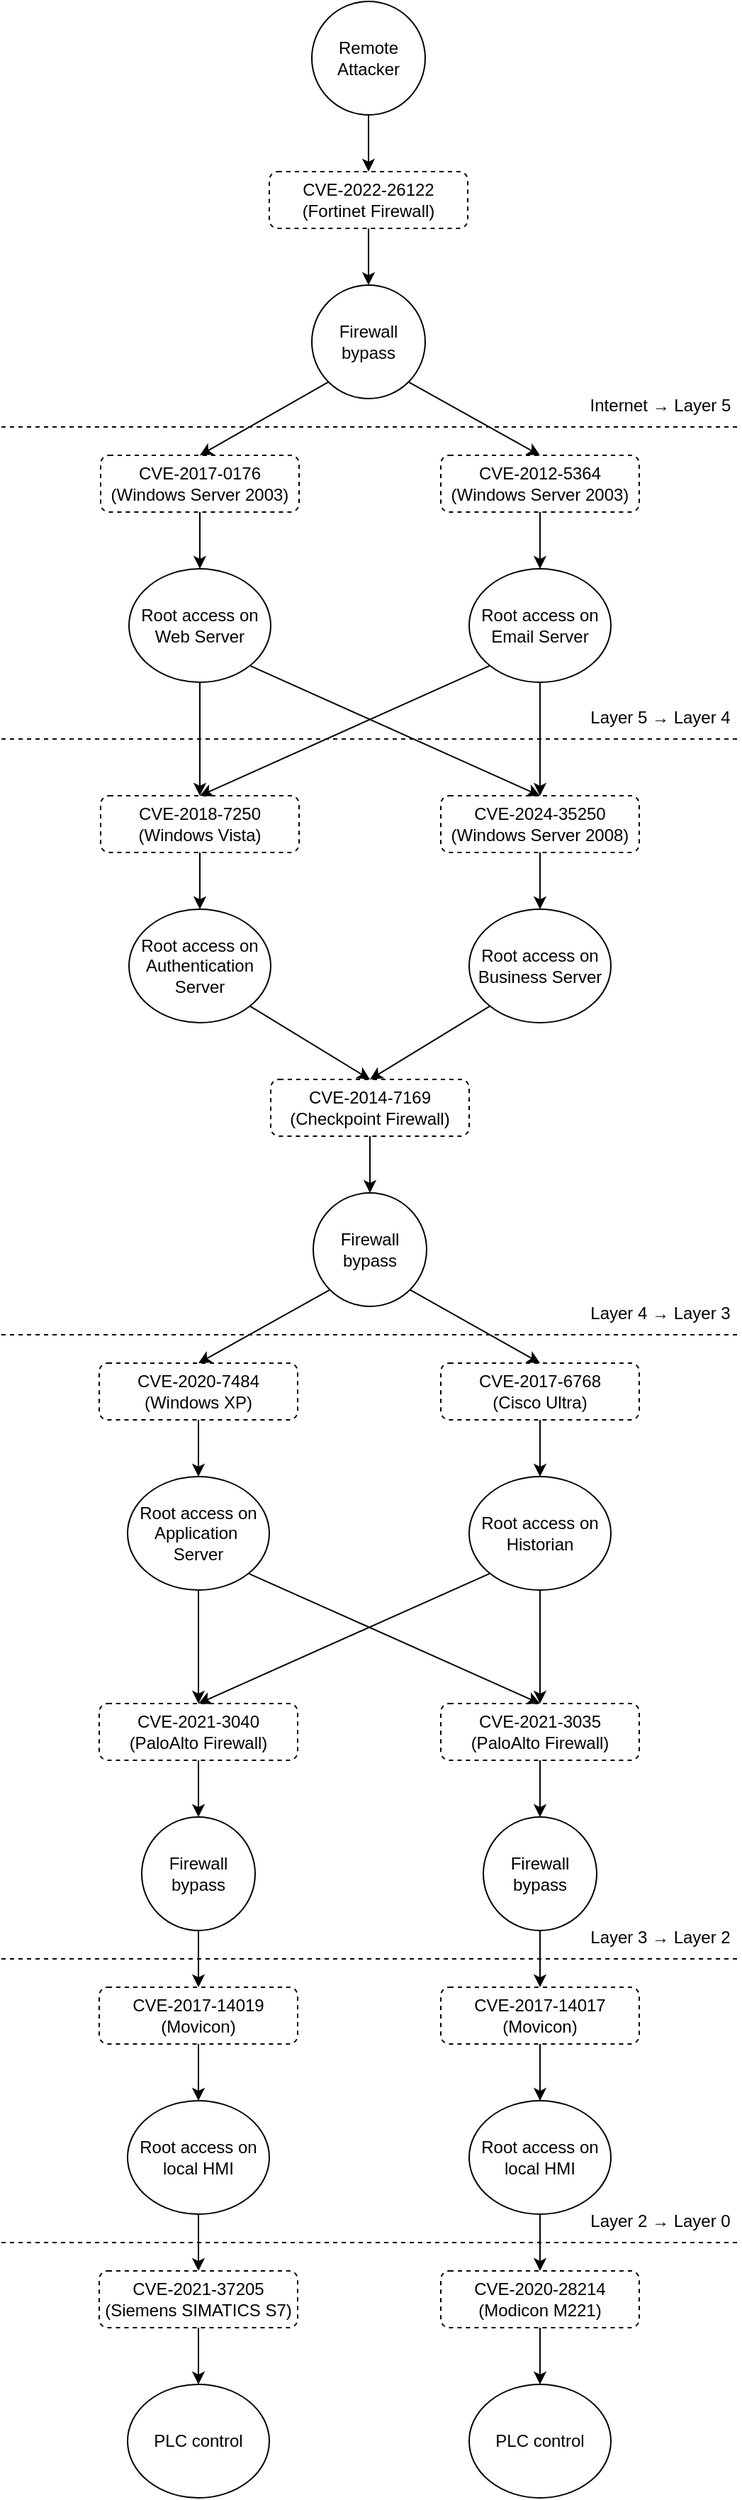 <mxfile version="26.0.10">
  <diagram name="Page-1" id="9k-IEx8qFlRa89Zqpq8V">
    <mxGraphModel dx="863" dy="520" grid="1" gridSize="10" guides="1" tooltips="1" connect="0" arrows="1" fold="1" page="1" pageScale="1" pageWidth="827" pageHeight="1169" math="0" shadow="0">
      <root>
        <mxCell id="0" />
        <mxCell id="1" parent="0" />
        <mxCell id="0E0gGR5pdM14edaChChj-35" style="edgeStyle=orthogonalEdgeStyle;rounded=0;orthogonalLoop=1;jettySize=auto;html=1;exitX=0.5;exitY=1;exitDx=0;exitDy=0;entryX=0.5;entryY=0;entryDx=0;entryDy=0;" edge="1" parent="1" source="0E0gGR5pdM14edaChChj-1" target="0E0gGR5pdM14edaChChj-2">
          <mxGeometry relative="1" as="geometry" />
        </mxCell>
        <mxCell id="0E0gGR5pdM14edaChChj-1" value="Remote Attacker" style="ellipse;whiteSpace=wrap;html=1;" vertex="1" parent="1">
          <mxGeometry x="359" y="40" width="80" height="80" as="geometry" />
        </mxCell>
        <mxCell id="0E0gGR5pdM14edaChChj-37" value="" style="edgeStyle=orthogonalEdgeStyle;rounded=0;orthogonalLoop=1;jettySize=auto;html=1;" edge="1" parent="1" source="0E0gGR5pdM14edaChChj-2" target="0E0gGR5pdM14edaChChj-14">
          <mxGeometry relative="1" as="geometry" />
        </mxCell>
        <mxCell id="0E0gGR5pdM14edaChChj-2" value="CVE-2022-26122&lt;div&gt;(Fortinet Firewall)&lt;/div&gt;" style="rounded=1;whiteSpace=wrap;html=1;dashed=1;" vertex="1" parent="1">
          <mxGeometry x="329" y="160" width="140" height="40" as="geometry" />
        </mxCell>
        <mxCell id="0E0gGR5pdM14edaChChj-3" value="Firewall bypass" style="ellipse;whiteSpace=wrap;html=1;" vertex="1" parent="1">
          <mxGeometry x="360" y="880" width="80" height="80" as="geometry" />
        </mxCell>
        <mxCell id="0E0gGR5pdM14edaChChj-40" style="edgeStyle=orthogonalEdgeStyle;rounded=0;orthogonalLoop=1;jettySize=auto;html=1;exitX=0.5;exitY=1;exitDx=0;exitDy=0;entryX=0.5;entryY=0;entryDx=0;entryDy=0;" edge="1" parent="1" source="0E0gGR5pdM14edaChChj-4" target="0E0gGR5pdM14edaChChj-6">
          <mxGeometry relative="1" as="geometry" />
        </mxCell>
        <mxCell id="0E0gGR5pdM14edaChChj-4" value="CVE-2017-0176&lt;div&gt;(Windows Server 2003)&lt;/div&gt;" style="rounded=1;whiteSpace=wrap;html=1;dashed=1;" vertex="1" parent="1">
          <mxGeometry x="210" y="360" width="140" height="40" as="geometry" />
        </mxCell>
        <mxCell id="0E0gGR5pdM14edaChChj-41" value="" style="edgeStyle=orthogonalEdgeStyle;rounded=0;orthogonalLoop=1;jettySize=auto;html=1;" edge="1" parent="1" source="0E0gGR5pdM14edaChChj-5" target="0E0gGR5pdM14edaChChj-7">
          <mxGeometry relative="1" as="geometry" />
        </mxCell>
        <mxCell id="0E0gGR5pdM14edaChChj-5" value="CVE-2012-5364&lt;div&gt;(Windows Server 2003)&lt;/div&gt;" style="rounded=1;whiteSpace=wrap;html=1;dashed=1;" vertex="1" parent="1">
          <mxGeometry x="450" y="360" width="140" height="40" as="geometry" />
        </mxCell>
        <mxCell id="0E0gGR5pdM14edaChChj-49" value="" style="edgeStyle=orthogonalEdgeStyle;rounded=0;orthogonalLoop=1;jettySize=auto;html=1;" edge="1" parent="1" source="0E0gGR5pdM14edaChChj-6" target="0E0gGR5pdM14edaChChj-9">
          <mxGeometry relative="1" as="geometry" />
        </mxCell>
        <mxCell id="0E0gGR5pdM14edaChChj-6" value="Root access on Web Server" style="ellipse;whiteSpace=wrap;html=1;" vertex="1" parent="1">
          <mxGeometry x="230" y="440" width="100" height="80" as="geometry" />
        </mxCell>
        <mxCell id="0E0gGR5pdM14edaChChj-50" value="" style="edgeStyle=orthogonalEdgeStyle;rounded=0;orthogonalLoop=1;jettySize=auto;html=1;" edge="1" parent="1" source="0E0gGR5pdM14edaChChj-7" target="0E0gGR5pdM14edaChChj-10">
          <mxGeometry relative="1" as="geometry" />
        </mxCell>
        <mxCell id="0E0gGR5pdM14edaChChj-7" value="Root access on Email Server" style="ellipse;whiteSpace=wrap;html=1;" vertex="1" parent="1">
          <mxGeometry x="470" y="440" width="100" height="80" as="geometry" />
        </mxCell>
        <mxCell id="0E0gGR5pdM14edaChChj-51" value="" style="edgeStyle=orthogonalEdgeStyle;rounded=0;orthogonalLoop=1;jettySize=auto;html=1;" edge="1" parent="1" source="0E0gGR5pdM14edaChChj-9" target="0E0gGR5pdM14edaChChj-11">
          <mxGeometry relative="1" as="geometry" />
        </mxCell>
        <mxCell id="0E0gGR5pdM14edaChChj-9" value="CVE-2018-7250&lt;div&gt;(Windows Vista)&lt;/div&gt;" style="rounded=1;whiteSpace=wrap;html=1;dashed=1;" vertex="1" parent="1">
          <mxGeometry x="210" y="600" width="140" height="40" as="geometry" />
        </mxCell>
        <mxCell id="0E0gGR5pdM14edaChChj-52" value="" style="edgeStyle=orthogonalEdgeStyle;rounded=0;orthogonalLoop=1;jettySize=auto;html=1;" edge="1" parent="1" source="0E0gGR5pdM14edaChChj-10" target="0E0gGR5pdM14edaChChj-12">
          <mxGeometry relative="1" as="geometry" />
        </mxCell>
        <mxCell id="0E0gGR5pdM14edaChChj-10" value="CVE-2024-35250&lt;div&gt;(Windows Server 2008)&lt;/div&gt;" style="rounded=1;whiteSpace=wrap;html=1;dashed=1;" vertex="1" parent="1">
          <mxGeometry x="450" y="600" width="140" height="40" as="geometry" />
        </mxCell>
        <mxCell id="0E0gGR5pdM14edaChChj-11" value="Root access on Authentication Server" style="ellipse;whiteSpace=wrap;html=1;" vertex="1" parent="1">
          <mxGeometry x="230" y="680" width="100" height="80" as="geometry" />
        </mxCell>
        <mxCell id="0E0gGR5pdM14edaChChj-12" value="Root access on Business Server" style="ellipse;whiteSpace=wrap;html=1;" vertex="1" parent="1">
          <mxGeometry x="470" y="680" width="100" height="80" as="geometry" />
        </mxCell>
        <mxCell id="0E0gGR5pdM14edaChChj-55" value="" style="edgeStyle=orthogonalEdgeStyle;rounded=0;orthogonalLoop=1;jettySize=auto;html=1;" edge="1" parent="1" source="0E0gGR5pdM14edaChChj-13" target="0E0gGR5pdM14edaChChj-3">
          <mxGeometry relative="1" as="geometry" />
        </mxCell>
        <mxCell id="0E0gGR5pdM14edaChChj-13" value="CVE-2014-7169&lt;div&gt;(Checkpoint Firewall)&lt;/div&gt;" style="rounded=1;whiteSpace=wrap;html=1;dashed=1;" vertex="1" parent="1">
          <mxGeometry x="330" y="800" width="140" height="40" as="geometry" />
        </mxCell>
        <mxCell id="0E0gGR5pdM14edaChChj-14" value="Firewall bypass" style="ellipse;whiteSpace=wrap;html=1;" vertex="1" parent="1">
          <mxGeometry x="359" y="240" width="80" height="80" as="geometry" />
        </mxCell>
        <mxCell id="0E0gGR5pdM14edaChChj-58" value="" style="edgeStyle=orthogonalEdgeStyle;rounded=0;orthogonalLoop=1;jettySize=auto;html=1;" edge="1" parent="1" source="0E0gGR5pdM14edaChChj-15" target="0E0gGR5pdM14edaChChj-17">
          <mxGeometry relative="1" as="geometry" />
        </mxCell>
        <mxCell id="0E0gGR5pdM14edaChChj-15" value="CVE-2020-7484&lt;div&gt;(Windows XP)&lt;/div&gt;" style="rounded=1;whiteSpace=wrap;html=1;dashed=1;" vertex="1" parent="1">
          <mxGeometry x="209" y="1000" width="140" height="40" as="geometry" />
        </mxCell>
        <mxCell id="0E0gGR5pdM14edaChChj-59" value="" style="edgeStyle=orthogonalEdgeStyle;rounded=0;orthogonalLoop=1;jettySize=auto;html=1;" edge="1" parent="1" source="0E0gGR5pdM14edaChChj-16" target="0E0gGR5pdM14edaChChj-18">
          <mxGeometry relative="1" as="geometry" />
        </mxCell>
        <mxCell id="0E0gGR5pdM14edaChChj-16" value="CVE-2017-6768&lt;div&gt;(Cisco Ultra)&lt;/div&gt;" style="rounded=1;whiteSpace=wrap;html=1;dashed=1;" vertex="1" parent="1">
          <mxGeometry x="450" y="1000" width="140" height="40" as="geometry" />
        </mxCell>
        <mxCell id="0E0gGR5pdM14edaChChj-60" value="" style="edgeStyle=orthogonalEdgeStyle;rounded=0;orthogonalLoop=1;jettySize=auto;html=1;" edge="1" parent="1" source="0E0gGR5pdM14edaChChj-17" target="0E0gGR5pdM14edaChChj-19">
          <mxGeometry relative="1" as="geometry" />
        </mxCell>
        <mxCell id="0E0gGR5pdM14edaChChj-17" value="Root access on Application&amp;nbsp;&lt;div&gt;Server&lt;/div&gt;" style="ellipse;whiteSpace=wrap;html=1;" vertex="1" parent="1">
          <mxGeometry x="229" y="1080" width="100" height="80" as="geometry" />
        </mxCell>
        <mxCell id="0E0gGR5pdM14edaChChj-61" value="" style="edgeStyle=orthogonalEdgeStyle;rounded=0;orthogonalLoop=1;jettySize=auto;html=1;" edge="1" parent="1" source="0E0gGR5pdM14edaChChj-18" target="0E0gGR5pdM14edaChChj-20">
          <mxGeometry relative="1" as="geometry" />
        </mxCell>
        <mxCell id="0E0gGR5pdM14edaChChj-18" value="Root access on Historian" style="ellipse;whiteSpace=wrap;html=1;" vertex="1" parent="1">
          <mxGeometry x="470" y="1080" width="100" height="80" as="geometry" />
        </mxCell>
        <mxCell id="0E0gGR5pdM14edaChChj-64" value="" style="edgeStyle=orthogonalEdgeStyle;rounded=0;orthogonalLoop=1;jettySize=auto;html=1;" edge="1" parent="1" source="0E0gGR5pdM14edaChChj-19" target="0E0gGR5pdM14edaChChj-21">
          <mxGeometry relative="1" as="geometry" />
        </mxCell>
        <mxCell id="0E0gGR5pdM14edaChChj-19" value="CVE-2021-3040&lt;div&gt;(PaloAlto Firewall)&lt;/div&gt;" style="rounded=1;whiteSpace=wrap;html=1;dashed=1;" vertex="1" parent="1">
          <mxGeometry x="209" y="1240" width="140" height="40" as="geometry" />
        </mxCell>
        <mxCell id="0E0gGR5pdM14edaChChj-65" value="" style="edgeStyle=orthogonalEdgeStyle;rounded=0;orthogonalLoop=1;jettySize=auto;html=1;" edge="1" parent="1" source="0E0gGR5pdM14edaChChj-20" target="0E0gGR5pdM14edaChChj-22">
          <mxGeometry relative="1" as="geometry" />
        </mxCell>
        <mxCell id="0E0gGR5pdM14edaChChj-20" value="CVE-2021-3035&lt;div&gt;(PaloAlto Firewall)&lt;/div&gt;" style="rounded=1;whiteSpace=wrap;html=1;dashed=1;" vertex="1" parent="1">
          <mxGeometry x="450" y="1240" width="140" height="40" as="geometry" />
        </mxCell>
        <mxCell id="0E0gGR5pdM14edaChChj-66" value="" style="edgeStyle=orthogonalEdgeStyle;rounded=0;orthogonalLoop=1;jettySize=auto;html=1;" edge="1" parent="1" source="0E0gGR5pdM14edaChChj-21" target="0E0gGR5pdM14edaChChj-28">
          <mxGeometry relative="1" as="geometry" />
        </mxCell>
        <mxCell id="0E0gGR5pdM14edaChChj-21" value="Firewall bypass" style="ellipse;whiteSpace=wrap;html=1;" vertex="1" parent="1">
          <mxGeometry x="239" y="1320" width="80" height="80" as="geometry" />
        </mxCell>
        <mxCell id="0E0gGR5pdM14edaChChj-67" value="" style="edgeStyle=orthogonalEdgeStyle;rounded=0;orthogonalLoop=1;jettySize=auto;html=1;" edge="1" parent="1" source="0E0gGR5pdM14edaChChj-22" target="0E0gGR5pdM14edaChChj-25">
          <mxGeometry relative="1" as="geometry" />
        </mxCell>
        <mxCell id="0E0gGR5pdM14edaChChj-22" value="Firewall bypass" style="ellipse;whiteSpace=wrap;html=1;" vertex="1" parent="1">
          <mxGeometry x="480" y="1320" width="80" height="80" as="geometry" />
        </mxCell>
        <mxCell id="0E0gGR5pdM14edaChChj-72" value="" style="edgeStyle=orthogonalEdgeStyle;rounded=0;orthogonalLoop=1;jettySize=auto;html=1;" edge="1" parent="1" source="0E0gGR5pdM14edaChChj-23" target="0E0gGR5pdM14edaChChj-33">
          <mxGeometry relative="1" as="geometry" />
        </mxCell>
        <mxCell id="0E0gGR5pdM14edaChChj-23" value="CVE-2021-37205&lt;div&gt;(Siemens SIMATICS S7)&lt;/div&gt;" style="rounded=1;whiteSpace=wrap;html=1;dashed=1;" vertex="1" parent="1">
          <mxGeometry x="209" y="1640" width="140" height="40" as="geometry" />
        </mxCell>
        <mxCell id="0E0gGR5pdM14edaChChj-69" value="" style="edgeStyle=orthogonalEdgeStyle;rounded=0;orthogonalLoop=1;jettySize=auto;html=1;" edge="1" parent="1" source="0E0gGR5pdM14edaChChj-25" target="0E0gGR5pdM14edaChChj-27">
          <mxGeometry relative="1" as="geometry" />
        </mxCell>
        <mxCell id="0E0gGR5pdM14edaChChj-25" value="CVE-2017-14017&lt;div&gt;(Movicon)&lt;/div&gt;" style="rounded=1;whiteSpace=wrap;html=1;dashed=1;" vertex="1" parent="1">
          <mxGeometry x="450" y="1440" width="140" height="40" as="geometry" />
        </mxCell>
        <mxCell id="0E0gGR5pdM14edaChChj-70" value="" style="edgeStyle=orthogonalEdgeStyle;rounded=0;orthogonalLoop=1;jettySize=auto;html=1;" edge="1" parent="1" source="0E0gGR5pdM14edaChChj-26" target="0E0gGR5pdM14edaChChj-23">
          <mxGeometry relative="1" as="geometry" />
        </mxCell>
        <mxCell id="0E0gGR5pdM14edaChChj-26" value="Root access on local HMI" style="ellipse;whiteSpace=wrap;html=1;" vertex="1" parent="1">
          <mxGeometry x="229" y="1520" width="100" height="80" as="geometry" />
        </mxCell>
        <mxCell id="0E0gGR5pdM14edaChChj-71" value="" style="edgeStyle=orthogonalEdgeStyle;rounded=0;orthogonalLoop=1;jettySize=auto;html=1;" edge="1" parent="1" source="0E0gGR5pdM14edaChChj-27" target="0E0gGR5pdM14edaChChj-31">
          <mxGeometry relative="1" as="geometry" />
        </mxCell>
        <mxCell id="0E0gGR5pdM14edaChChj-27" value="Root access on local HMI" style="ellipse;whiteSpace=wrap;html=1;" vertex="1" parent="1">
          <mxGeometry x="470" y="1520" width="100" height="80" as="geometry" />
        </mxCell>
        <mxCell id="0E0gGR5pdM14edaChChj-68" value="" style="edgeStyle=orthogonalEdgeStyle;rounded=0;orthogonalLoop=1;jettySize=auto;html=1;" edge="1" parent="1" source="0E0gGR5pdM14edaChChj-28" target="0E0gGR5pdM14edaChChj-26">
          <mxGeometry relative="1" as="geometry" />
        </mxCell>
        <mxCell id="0E0gGR5pdM14edaChChj-28" value="CVE-2017-14019&lt;div&gt;(Movicon)&lt;/div&gt;" style="rounded=1;whiteSpace=wrap;html=1;dashed=1;" vertex="1" parent="1">
          <mxGeometry x="209" y="1440" width="140" height="40" as="geometry" />
        </mxCell>
        <mxCell id="0E0gGR5pdM14edaChChj-73" value="" style="edgeStyle=orthogonalEdgeStyle;rounded=0;orthogonalLoop=1;jettySize=auto;html=1;" edge="1" parent="1" source="0E0gGR5pdM14edaChChj-31" target="0E0gGR5pdM14edaChChj-34">
          <mxGeometry relative="1" as="geometry" />
        </mxCell>
        <mxCell id="0E0gGR5pdM14edaChChj-31" value="CVE-2020-28214&lt;div&gt;(Modicon M221)&lt;/div&gt;" style="rounded=1;whiteSpace=wrap;html=1;dashed=1;" vertex="1" parent="1">
          <mxGeometry x="450" y="1640" width="140" height="40" as="geometry" />
        </mxCell>
        <mxCell id="0E0gGR5pdM14edaChChj-33" value="PLC control" style="ellipse;whiteSpace=wrap;html=1;" vertex="1" parent="1">
          <mxGeometry x="229" y="1720" width="100" height="80" as="geometry" />
        </mxCell>
        <mxCell id="0E0gGR5pdM14edaChChj-34" value="PLC control" style="ellipse;whiteSpace=wrap;html=1;" vertex="1" parent="1">
          <mxGeometry x="470" y="1720" width="100" height="80" as="geometry" />
        </mxCell>
        <mxCell id="0E0gGR5pdM14edaChChj-47" value="" style="endArrow=classic;html=1;rounded=0;exitX=1;exitY=1;exitDx=0;exitDy=0;entryX=0.5;entryY=0;entryDx=0;entryDy=0;" edge="1" parent="1" source="0E0gGR5pdM14edaChChj-6" target="0E0gGR5pdM14edaChChj-10">
          <mxGeometry width="50" height="50" relative="1" as="geometry">
            <mxPoint x="280" y="570" as="sourcePoint" />
            <mxPoint x="330" y="520" as="targetPoint" />
          </mxGeometry>
        </mxCell>
        <mxCell id="0E0gGR5pdM14edaChChj-48" value="" style="endArrow=classic;html=1;rounded=0;exitX=0;exitY=1;exitDx=0;exitDy=0;entryX=0.5;entryY=0;entryDx=0;entryDy=0;" edge="1" parent="1" source="0E0gGR5pdM14edaChChj-7" target="0E0gGR5pdM14edaChChj-9">
          <mxGeometry width="50" height="50" relative="1" as="geometry">
            <mxPoint x="280" y="570" as="sourcePoint" />
            <mxPoint x="330" y="520" as="targetPoint" />
          </mxGeometry>
        </mxCell>
        <mxCell id="0E0gGR5pdM14edaChChj-53" value="" style="endArrow=classic;html=1;rounded=0;exitX=1;exitY=1;exitDx=0;exitDy=0;entryX=0.5;entryY=0;entryDx=0;entryDy=0;" edge="1" parent="1" source="0E0gGR5pdM14edaChChj-11" target="0E0gGR5pdM14edaChChj-13">
          <mxGeometry width="50" height="50" relative="1" as="geometry">
            <mxPoint x="350" y="850" as="sourcePoint" />
            <mxPoint x="400" y="800" as="targetPoint" />
          </mxGeometry>
        </mxCell>
        <mxCell id="0E0gGR5pdM14edaChChj-54" value="" style="endArrow=classic;html=1;rounded=0;exitX=0;exitY=1;exitDx=0;exitDy=0;entryX=0.5;entryY=0;entryDx=0;entryDy=0;" edge="1" parent="1" source="0E0gGR5pdM14edaChChj-12" target="0E0gGR5pdM14edaChChj-13">
          <mxGeometry width="50" height="50" relative="1" as="geometry">
            <mxPoint x="350" y="850" as="sourcePoint" />
            <mxPoint x="400" y="800" as="targetPoint" />
          </mxGeometry>
        </mxCell>
        <mxCell id="0E0gGR5pdM14edaChChj-56" value="" style="endArrow=classic;html=1;rounded=0;exitX=0;exitY=1;exitDx=0;exitDy=0;entryX=0.5;entryY=0;entryDx=0;entryDy=0;" edge="1" parent="1" source="0E0gGR5pdM14edaChChj-3" target="0E0gGR5pdM14edaChChj-15">
          <mxGeometry width="50" height="50" relative="1" as="geometry">
            <mxPoint x="340" y="1000" as="sourcePoint" />
            <mxPoint x="390" y="950" as="targetPoint" />
          </mxGeometry>
        </mxCell>
        <mxCell id="0E0gGR5pdM14edaChChj-57" value="" style="endArrow=classic;html=1;rounded=0;exitX=1;exitY=1;exitDx=0;exitDy=0;entryX=0.5;entryY=0;entryDx=0;entryDy=0;" edge="1" parent="1" source="0E0gGR5pdM14edaChChj-3" target="0E0gGR5pdM14edaChChj-16">
          <mxGeometry width="50" height="50" relative="1" as="geometry">
            <mxPoint x="340" y="1000" as="sourcePoint" />
            <mxPoint x="390" y="950" as="targetPoint" />
          </mxGeometry>
        </mxCell>
        <mxCell id="0E0gGR5pdM14edaChChj-62" value="" style="endArrow=classic;html=1;rounded=0;exitX=1;exitY=1;exitDx=0;exitDy=0;entryX=0.5;entryY=0;entryDx=0;entryDy=0;" edge="1" parent="1" source="0E0gGR5pdM14edaChChj-17" target="0E0gGR5pdM14edaChChj-20">
          <mxGeometry width="50" height="50" relative="1" as="geometry">
            <mxPoint x="340" y="1250" as="sourcePoint" />
            <mxPoint x="390" y="1200" as="targetPoint" />
          </mxGeometry>
        </mxCell>
        <mxCell id="0E0gGR5pdM14edaChChj-63" value="" style="endArrow=classic;html=1;rounded=0;exitX=0;exitY=1;exitDx=0;exitDy=0;entryX=0.5;entryY=0;entryDx=0;entryDy=0;" edge="1" parent="1" source="0E0gGR5pdM14edaChChj-18" target="0E0gGR5pdM14edaChChj-19">
          <mxGeometry width="50" height="50" relative="1" as="geometry">
            <mxPoint x="340" y="1250" as="sourcePoint" />
            <mxPoint x="390" y="1200" as="targetPoint" />
          </mxGeometry>
        </mxCell>
        <mxCell id="0E0gGR5pdM14edaChChj-74" value="" style="endArrow=classic;html=1;rounded=0;exitX=0;exitY=1;exitDx=0;exitDy=0;entryX=0.5;entryY=0;entryDx=0;entryDy=0;" edge="1" parent="1" source="0E0gGR5pdM14edaChChj-14" target="0E0gGR5pdM14edaChChj-4">
          <mxGeometry width="50" height="50" relative="1" as="geometry">
            <mxPoint x="340" y="390" as="sourcePoint" />
            <mxPoint x="390" y="340" as="targetPoint" />
          </mxGeometry>
        </mxCell>
        <mxCell id="0E0gGR5pdM14edaChChj-75" value="" style="endArrow=classic;html=1;rounded=0;exitX=1;exitY=1;exitDx=0;exitDy=0;entryX=0.5;entryY=0;entryDx=0;entryDy=0;" edge="1" parent="1" source="0E0gGR5pdM14edaChChj-14" target="0E0gGR5pdM14edaChChj-5">
          <mxGeometry width="50" height="50" relative="1" as="geometry">
            <mxPoint x="340" y="390" as="sourcePoint" />
            <mxPoint x="390" y="340" as="targetPoint" />
          </mxGeometry>
        </mxCell>
        <mxCell id="0E0gGR5pdM14edaChChj-76" value="" style="endArrow=none;dashed=1;html=1;rounded=0;" edge="1" parent="1">
          <mxGeometry width="50" height="50" relative="1" as="geometry">
            <mxPoint x="140" y="560" as="sourcePoint" />
            <mxPoint x="660" y="560" as="targetPoint" />
          </mxGeometry>
        </mxCell>
        <mxCell id="0E0gGR5pdM14edaChChj-77" value="" style="endArrow=none;dashed=1;html=1;rounded=0;" edge="1" parent="1">
          <mxGeometry width="50" height="50" relative="1" as="geometry">
            <mxPoint x="140" y="980" as="sourcePoint" />
            <mxPoint x="660" y="980" as="targetPoint" />
          </mxGeometry>
        </mxCell>
        <mxCell id="0E0gGR5pdM14edaChChj-78" value="" style="endArrow=none;dashed=1;html=1;rounded=0;" edge="1" parent="1">
          <mxGeometry width="50" height="50" relative="1" as="geometry">
            <mxPoint x="140" y="1420" as="sourcePoint" />
            <mxPoint x="660" y="1420" as="targetPoint" />
          </mxGeometry>
        </mxCell>
        <mxCell id="0E0gGR5pdM14edaChChj-79" value="" style="endArrow=none;dashed=1;html=1;rounded=0;" edge="1" parent="1">
          <mxGeometry width="50" height="50" relative="1" as="geometry">
            <mxPoint x="140" y="1620" as="sourcePoint" />
            <mxPoint x="660" y="1620" as="targetPoint" />
          </mxGeometry>
        </mxCell>
        <mxCell id="0E0gGR5pdM14edaChChj-80" value="Layer 5&amp;nbsp;→ Layer 4" style="text;html=1;align=center;verticalAlign=middle;whiteSpace=wrap;rounded=0;" vertex="1" parent="1">
          <mxGeometry x="550" y="530" width="110" height="30" as="geometry" />
        </mxCell>
        <mxCell id="0E0gGR5pdM14edaChChj-81" value="Layer 4 → Layer 3" style="text;html=1;align=center;verticalAlign=middle;whiteSpace=wrap;rounded=0;" vertex="1" parent="1">
          <mxGeometry x="550" y="950" width="110" height="30" as="geometry" />
        </mxCell>
        <mxCell id="0E0gGR5pdM14edaChChj-82" value="" style="endArrow=none;dashed=1;html=1;rounded=0;" edge="1" parent="1">
          <mxGeometry width="50" height="50" relative="1" as="geometry">
            <mxPoint x="140" y="340" as="sourcePoint" />
            <mxPoint x="660" y="340" as="targetPoint" />
          </mxGeometry>
        </mxCell>
        <mxCell id="0E0gGR5pdM14edaChChj-83" value="Internet → Layer 5" style="text;html=1;align=center;verticalAlign=middle;whiteSpace=wrap;rounded=0;" vertex="1" parent="1">
          <mxGeometry x="550" y="310" width="110" height="30" as="geometry" />
        </mxCell>
        <mxCell id="0E0gGR5pdM14edaChChj-87" value="Layer 3 → Layer 2" style="text;html=1;align=center;verticalAlign=middle;whiteSpace=wrap;rounded=0;" vertex="1" parent="1">
          <mxGeometry x="550" y="1390" width="110" height="30" as="geometry" />
        </mxCell>
        <mxCell id="0E0gGR5pdM14edaChChj-89" value="Layer 2 → Layer 0" style="text;html=1;align=center;verticalAlign=middle;whiteSpace=wrap;rounded=0;" vertex="1" parent="1">
          <mxGeometry x="550" y="1590" width="110" height="30" as="geometry" />
        </mxCell>
      </root>
    </mxGraphModel>
  </diagram>
</mxfile>
